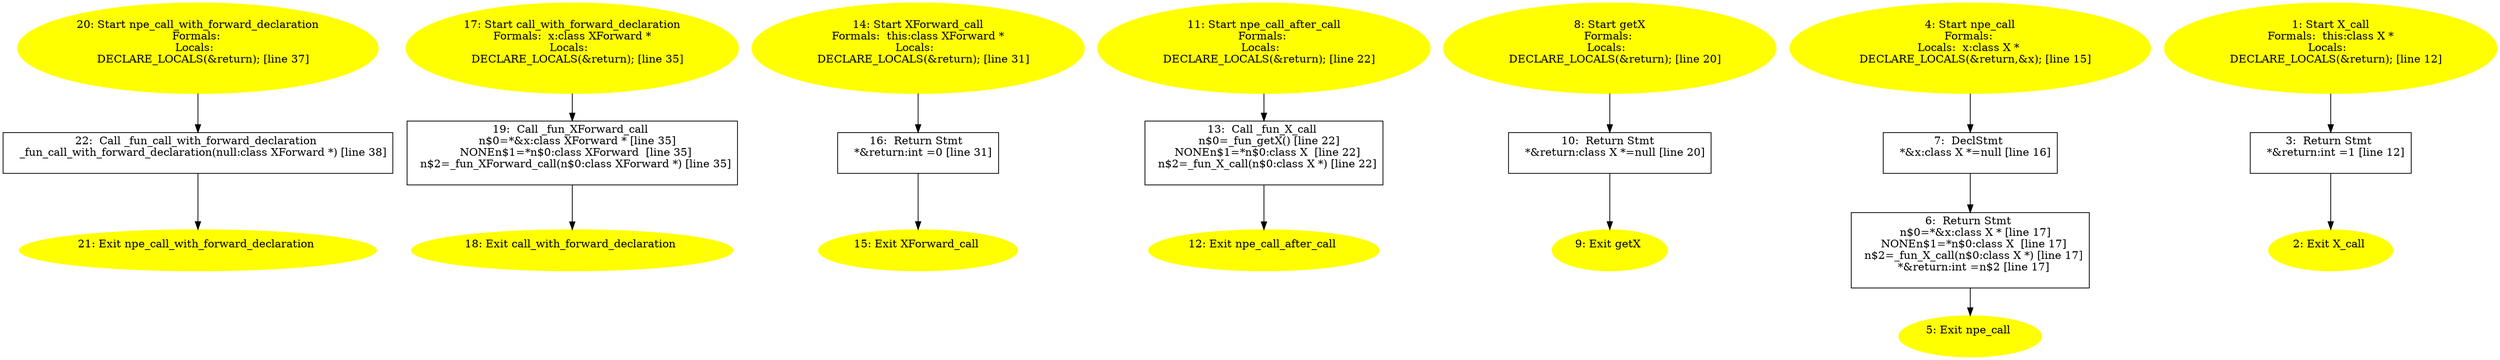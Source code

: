/* @generated */
digraph iCFG {
22 [label="22:  Call _fun_call_with_forward_declaration \n   _fun_call_with_forward_declaration(null:class XForward *) [line 38]\n " shape="box"]
	

	 22 -> 21 ;
21 [label="21: Exit npe_call_with_forward_declaration \n  " color=yellow style=filled]
	

20 [label="20: Start npe_call_with_forward_declaration\nFormals: \nLocals:  \n   DECLARE_LOCALS(&return); [line 37]\n " color=yellow style=filled]
	

	 20 -> 22 ;
19 [label="19:  Call _fun_XForward_call \n   n$0=*&x:class XForward * [line 35]\n  NONEn$1=*n$0:class XForward  [line 35]\n  n$2=_fun_XForward_call(n$0:class XForward *) [line 35]\n " shape="box"]
	

	 19 -> 18 ;
18 [label="18: Exit call_with_forward_declaration \n  " color=yellow style=filled]
	

17 [label="17: Start call_with_forward_declaration\nFormals:  x:class XForward *\nLocals:  \n   DECLARE_LOCALS(&return); [line 35]\n " color=yellow style=filled]
	

	 17 -> 19 ;
16 [label="16:  Return Stmt \n   *&return:int =0 [line 31]\n " shape="box"]
	

	 16 -> 15 ;
15 [label="15: Exit XForward_call \n  " color=yellow style=filled]
	

14 [label="14: Start XForward_call\nFormals:  this:class XForward *\nLocals:  \n   DECLARE_LOCALS(&return); [line 31]\n " color=yellow style=filled]
	

	 14 -> 16 ;
13 [label="13:  Call _fun_X_call \n   n$0=_fun_getX() [line 22]\n  NONEn$1=*n$0:class X  [line 22]\n  n$2=_fun_X_call(n$0:class X *) [line 22]\n " shape="box"]
	

	 13 -> 12 ;
12 [label="12: Exit npe_call_after_call \n  " color=yellow style=filled]
	

11 [label="11: Start npe_call_after_call\nFormals: \nLocals:  \n   DECLARE_LOCALS(&return); [line 22]\n " color=yellow style=filled]
	

	 11 -> 13 ;
10 [label="10:  Return Stmt \n   *&return:class X *=null [line 20]\n " shape="box"]
	

	 10 -> 9 ;
9 [label="9: Exit getX \n  " color=yellow style=filled]
	

8 [label="8: Start getX\nFormals: \nLocals:  \n   DECLARE_LOCALS(&return); [line 20]\n " color=yellow style=filled]
	

	 8 -> 10 ;
7 [label="7:  DeclStmt \n   *&x:class X *=null [line 16]\n " shape="box"]
	

	 7 -> 6 ;
6 [label="6:  Return Stmt \n   n$0=*&x:class X * [line 17]\n  NONEn$1=*n$0:class X  [line 17]\n  n$2=_fun_X_call(n$0:class X *) [line 17]\n  *&return:int =n$2 [line 17]\n " shape="box"]
	

	 6 -> 5 ;
5 [label="5: Exit npe_call \n  " color=yellow style=filled]
	

4 [label="4: Start npe_call\nFormals: \nLocals:  x:class X * \n   DECLARE_LOCALS(&return,&x); [line 15]\n " color=yellow style=filled]
	

	 4 -> 7 ;
3 [label="3:  Return Stmt \n   *&return:int =1 [line 12]\n " shape="box"]
	

	 3 -> 2 ;
2 [label="2: Exit X_call \n  " color=yellow style=filled]
	

1 [label="1: Start X_call\nFormals:  this:class X *\nLocals:  \n   DECLARE_LOCALS(&return); [line 12]\n " color=yellow style=filled]
	

	 1 -> 3 ;
}
